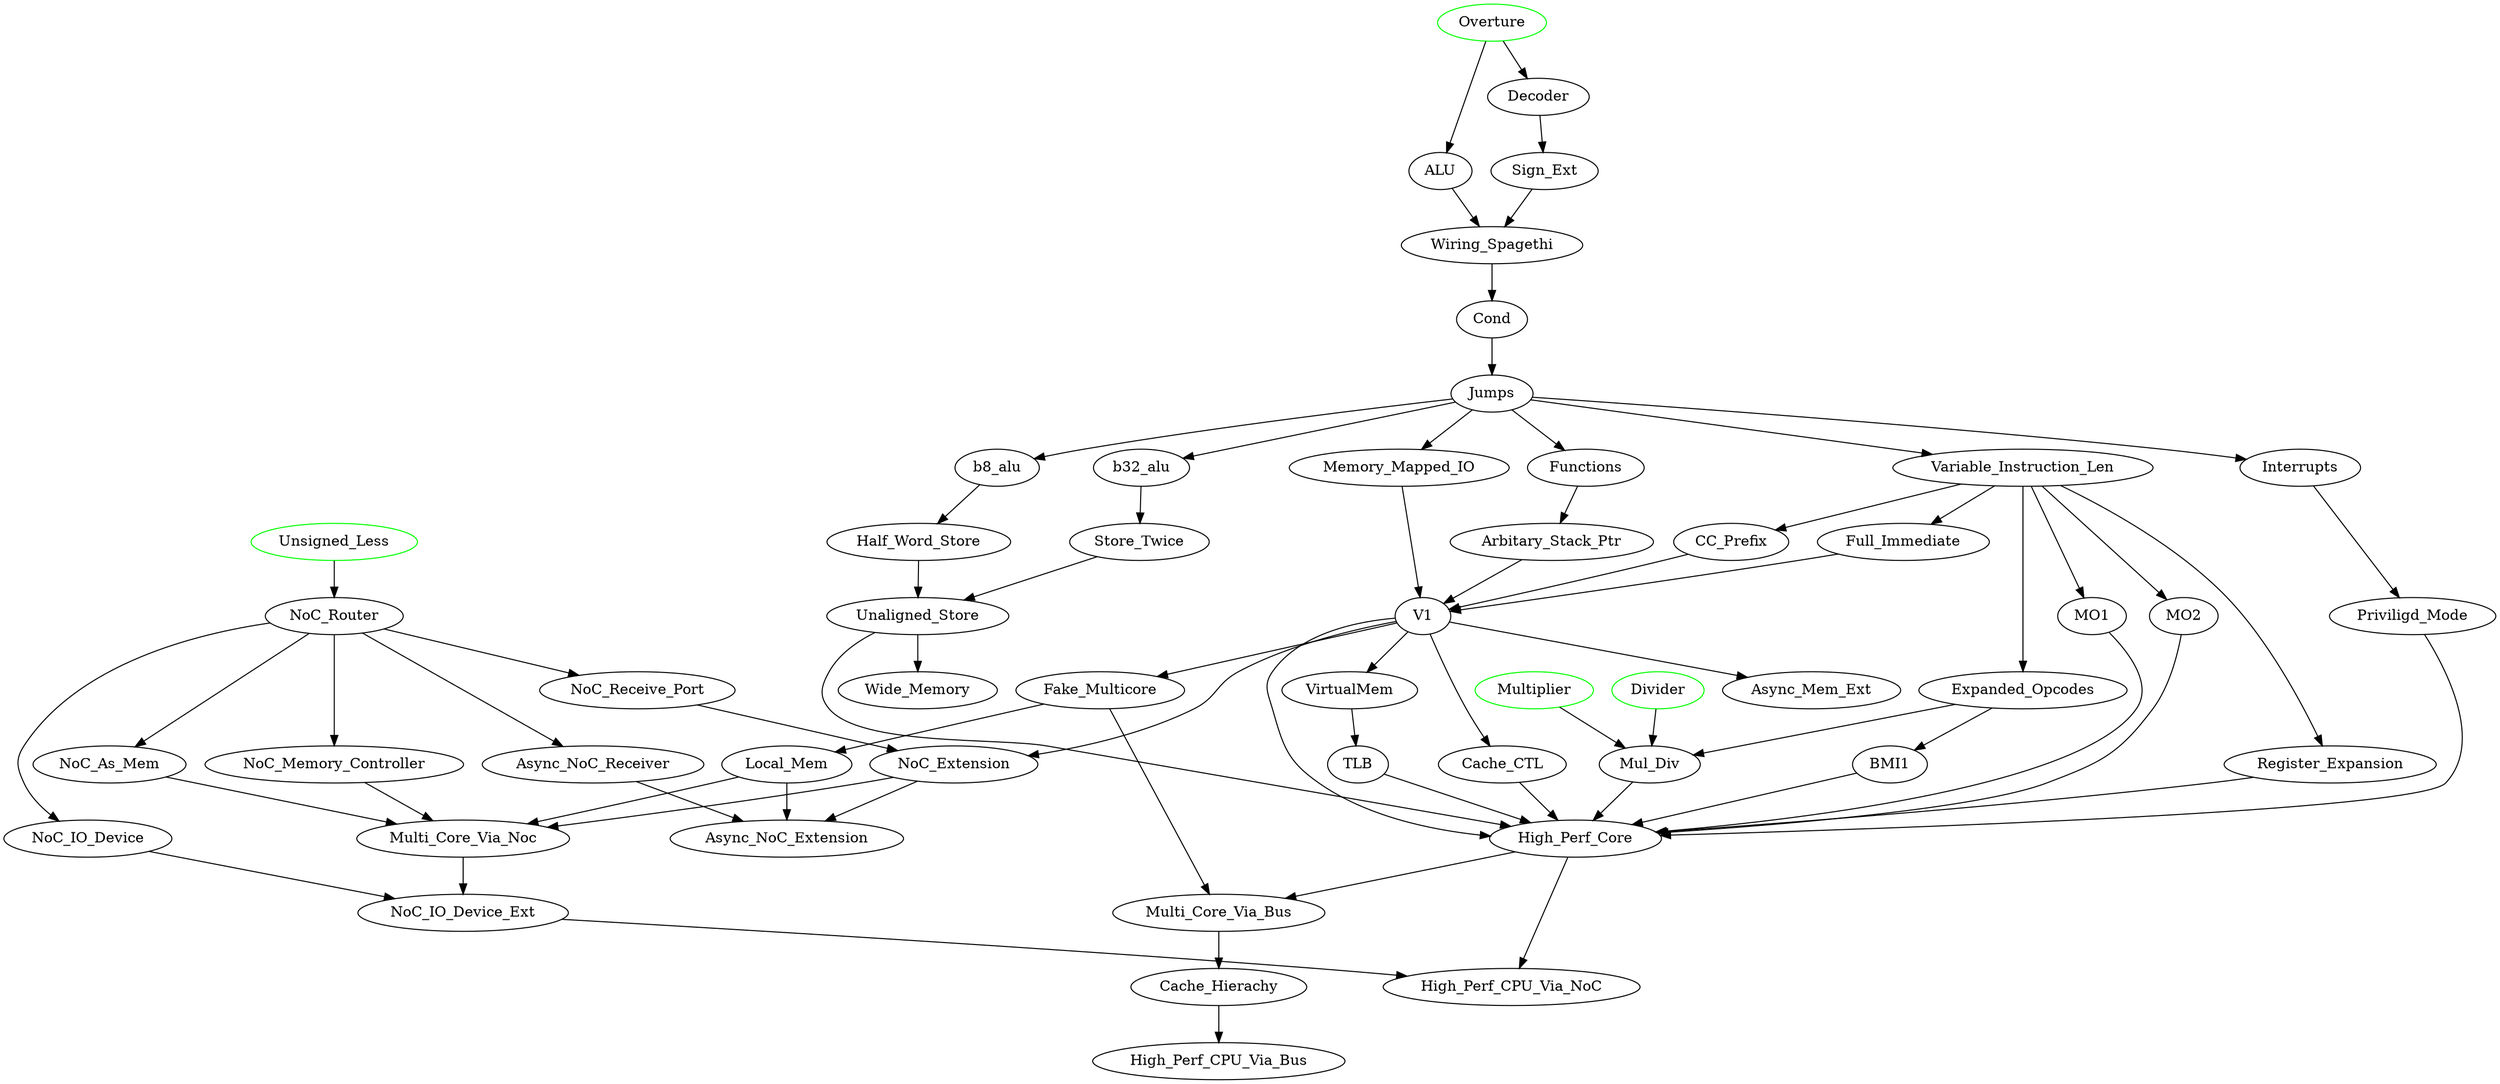 digraph G {
    // from the main game campaign
    Overture [color="green"]
    Divider [color="green"]
    Multiplier [color="green"]
    Unsigned_Less [color="green"]

    Overture -> ALU, Decoder
    Decoder -> Sign_Ext
    ALU, Sign_Ext -> Wiring_Spagethi -> Cond -> Jumps
    
    Jumps -> Interrupts, Variable_Instruction_Len, Functions, b8_alu, b32_alu
    Jumps -> Memory_Mapped_IO

    Variable_Instruction_Len -> MO1, MO2, Register_Expansion

    Functions -> Arbitary_Stack_Ptr

    b8_alu -> Half_Word_Store
    b32_alu -> Store_Twice

    Half_Word_Store, Store_Twice -> Unaligned_Store
    
    Variable_Instruction_Len -> Full_Immediate, CC_Prefix, Expanded_Opcodes
    
    Multiplier, Expanded_Opcodes, Divider -> Mul_Div

    Expanded_Opcodes -> BMI1

    Interrupts -> Priviligd_Mode

    Full_Immediate, CC_Prefix, Memory_Mapped_IO, Arbitary_Stack_Ptr -> V1
    V1 -> Cache_CTL -> High_Perf_Core
    V1 -> VirtualMem -> TLB -> High_Perf_Core
    Priviligd_Mode, MO1, MO2, Register_Expansion, V1, BMI1, Mul_Div, Unaligned_Store -> High_Perf_Core

    Unaligned_Store -> Wide_Memory

    V1 -> Async_Mem_Ext

    Unsigned_Less -> NoC_Router -> NoC_Receive_Port, Async_NoC_Receiver, NoC_Memory_Controller
    NoC_Receive_Port, V1 -> NoC_Extension
    V1 -> Fake_Multicore -> Local_Mem
    NoC_Extension, Async_NoC_Receiver, Local_Mem -> Async_NoC_Extension

    NoC_Router -> NoC_As_Mem
    NoC_Extension, Local_Mem, NoC_As_Mem, NoC_Memory_Controller -> Multi_Core_Via_Noc
    
    NoC_Router -> NoC_IO_Device
    Multi_Core_Via_Noc, NoC_IO_Device -> NoC_IO_Device_Ext

    NoC_IO_Device_Ext, High_Perf_Core -> High_Perf_CPU_Via_NoC

    High_Perf_Core -> Multi_Core_Via_Bus -> Cache_Hierachy -> High_Perf_CPU_Via_Bus
    Fake_Multicore -> Multi_Core_Via_Bus
}
